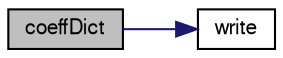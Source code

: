 digraph "coeffDict"
{
  bgcolor="transparent";
  edge [fontname="FreeSans",fontsize="10",labelfontname="FreeSans",labelfontsize="10"];
  node [fontname="FreeSans",fontsize="10",shape=record];
  rankdir="LR";
  Node364 [label="coeffDict",height=0.2,width=0.4,color="black", fillcolor="grey75", style="filled", fontcolor="black"];
  Node364 -> Node365 [color="midnightblue",fontsize="10",style="solid",fontname="FreeSans"];
  Node365 [label="write",height=0.2,width=0.4,color="black",URL="$a29498.html#a293fdfec8bdfbd5c3913ab4c9f3454ff",tooltip="Write. "];
}
